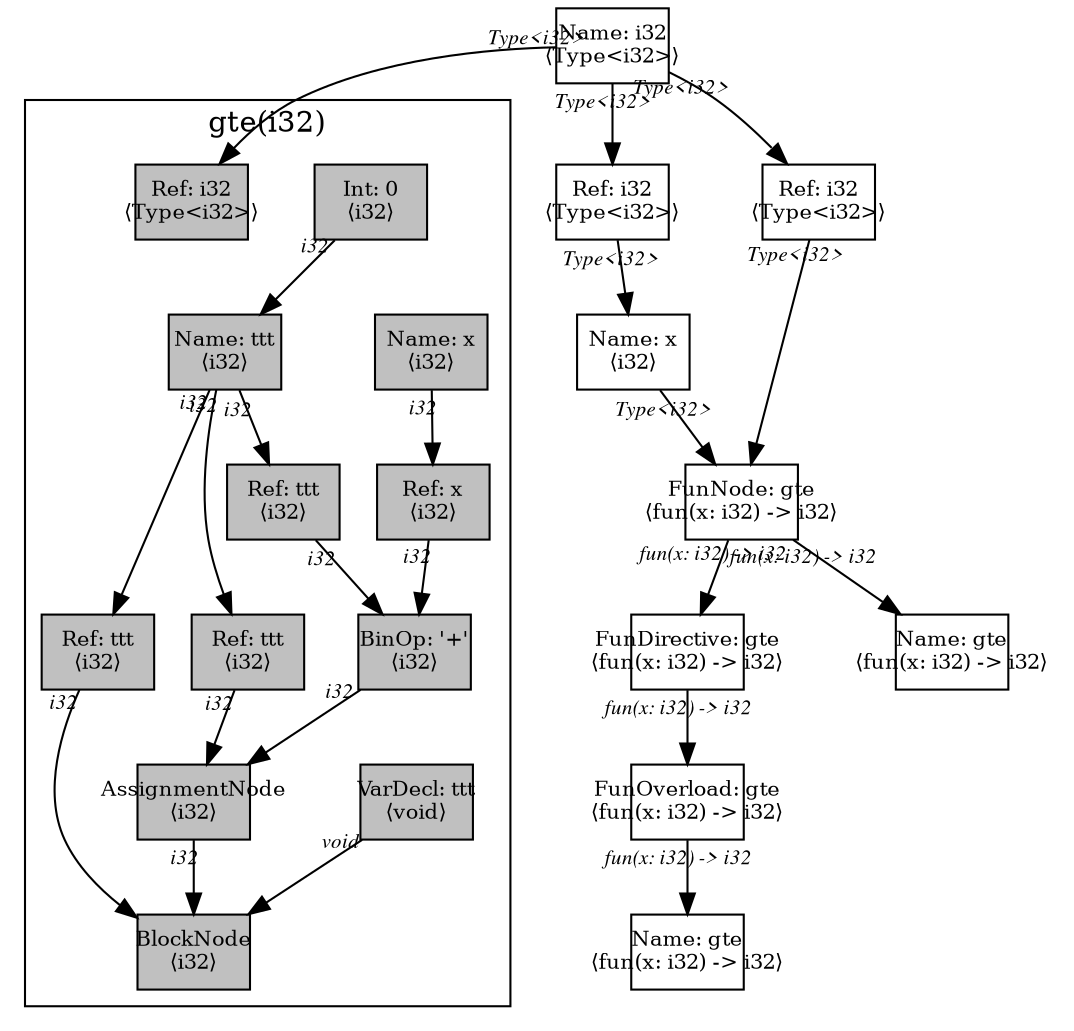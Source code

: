 digraph Document {
  node [shape=box,fixedsize=shape fontsize=10]
  1 [label="Name: i32\n⟨Type<i32>⟩", fillcolor=grey];
  2 [label="FunOverload: gte\n⟨fun(x: i32) -> i32⟩", fillcolor=grey];
  3 [label="FunDirective: gte\n⟨fun(x: i32) -> i32⟩", fillcolor=grey];
  4 [label="FunNode: gte\n⟨fun(x: i32) -> i32⟩", fillcolor=grey];
  5 [label="Ref: i32\n⟨Type<i32>⟩", fillcolor=grey];
  6 [label="Name: x\n⟨i32⟩", fillcolor=grey];
  7 [label="Ref: i32\n⟨Type<i32>⟩", fillcolor=grey];
  8 [label="Name: gte\n⟨fun(x: i32) -> i32⟩", fillcolor=grey];
  9 [label="Name: gte\n⟨fun(x: i32) -> i32⟩", fillcolor=grey];
  subgraph cluster0 {
    node [style=filled, fillcolor=grey];
    10 [label="Name: x\n⟨i32⟩", fillcolor=grey];
    11 [label="BlockNode\n⟨i32⟩", fillcolor=grey];
    12 [label="VarDecl: ttt\n⟨void⟩", fillcolor=grey];
    13 [label="Name: ttt\n⟨i32⟩", fillcolor=grey];
    14 [label="Int: 0\n⟨i32⟩", fillcolor=grey];
    15 [label="AssignmentNode\n⟨i32⟩", fillcolor=grey];
    16 [label="Ref: ttt\n⟨i32⟩", fillcolor=grey];
    17 [label="BinOp: '+'\n⟨i32⟩", fillcolor=grey];
    18 [label="Ref: ttt\n⟨i32⟩", fillcolor=grey];
    19 [label="Ref: x\n⟨i32⟩", fillcolor=grey];
    20 [label="Ref: ttt\n⟨i32⟩", fillcolor=grey];
    21 [label="Ref: i32\n⟨Type<i32>⟩", fillcolor=grey];
    10 -> 19[taillabel="i32" labeldistance="1" fontname="times  italic" fontsize = 10 color="black" ];
    12 -> 11[taillabel="void" labeldistance="1" fontname="times  italic" fontsize = 10 color="black" ];
    13 -> 16[taillabel="i32" labeldistance="1" fontname="times  italic" fontsize = 10 color="black" ];
    13 -> 18[taillabel="i32" labeldistance="1" fontname="times  italic" fontsize = 10 color="black" ];
    13 -> 20[taillabel="i32" labeldistance="1" fontname="times  italic" fontsize = 10 color="black" ];
    14 -> 13[taillabel="i32" labeldistance="1" fontname="times  italic" fontsize = 10 color="black" ];
    15 -> 11[taillabel="i32" labeldistance="1" fontname="times  italic" fontsize = 10 color="black" ];
    16 -> 15[taillabel="i32" labeldistance="1" fontname="times  italic" fontsize = 10 color="black" ];
    17 -> 15[taillabel="i32" labeldistance="1" fontname="times  italic" fontsize = 10 color="black" ];
    18 -> 17[taillabel="i32" labeldistance="1" fontname="times  italic" fontsize = 10 color="black" ];
    19 -> 17[taillabel="i32" labeldistance="1" fontname="times  italic" fontsize = 10 color="black" ];
    20 -> 11[taillabel="i32" labeldistance="1" fontname="times  italic" fontsize = 10 color="black" ];
  label = "gte(i32)";
}
  1 -> 5[taillabel="Type<i32>" labeldistance="1" fontname="times  italic" fontsize = 10 color="black" ];
  1 -> 7[taillabel="Type<i32>" labeldistance="1" fontname="times  italic" fontsize = 10 color="black" ];
  1 -> 21[taillabel="Type<i32>" labeldistance="1" fontname="times  italic" fontsize = 10 color="black" ];
  2 -> 9[taillabel="fun(x: i32) -> i32" labeldistance="1" fontname="times  italic" fontsize = 10 color="black" ];
  3 -> 2[taillabel="fun(x: i32) -> i32" labeldistance="1" fontname="times  italic" fontsize = 10 color="black" ];
  4 -> 8[taillabel="fun(x: i32) -> i32" labeldistance="1" fontname="times  italic" fontsize = 10 color="black" ];
  4 -> 3[taillabel="fun(x: i32) -> i32" labeldistance="1" fontname="times  italic" fontsize = 10 color="black" ];
  5 -> 6[taillabel="Type<i32>" labeldistance="1" fontname="times  italic" fontsize = 10 color="black" ];
  6 -> 4[taillabel="Type<i32>" labeldistance="1" fontname="times  italic" fontsize = 10 color="black" ];
  7 -> 4[taillabel="Type<i32>" labeldistance="1" fontname="times  italic" fontsize = 10 color="black" ];
  label="";
}
